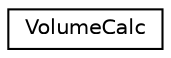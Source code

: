 digraph "Graphical Class Hierarchy"
{
  edge [fontname="Helvetica",fontsize="10",labelfontname="Helvetica",labelfontsize="10"];
  node [fontname="Helvetica",fontsize="10",shape=record];
  rankdir="LR";
  Node1 [label="VolumeCalc",height=0.2,width=0.4,color="black", fillcolor="white", style="filled",URL="$classVolumeCalc.html"];
}
